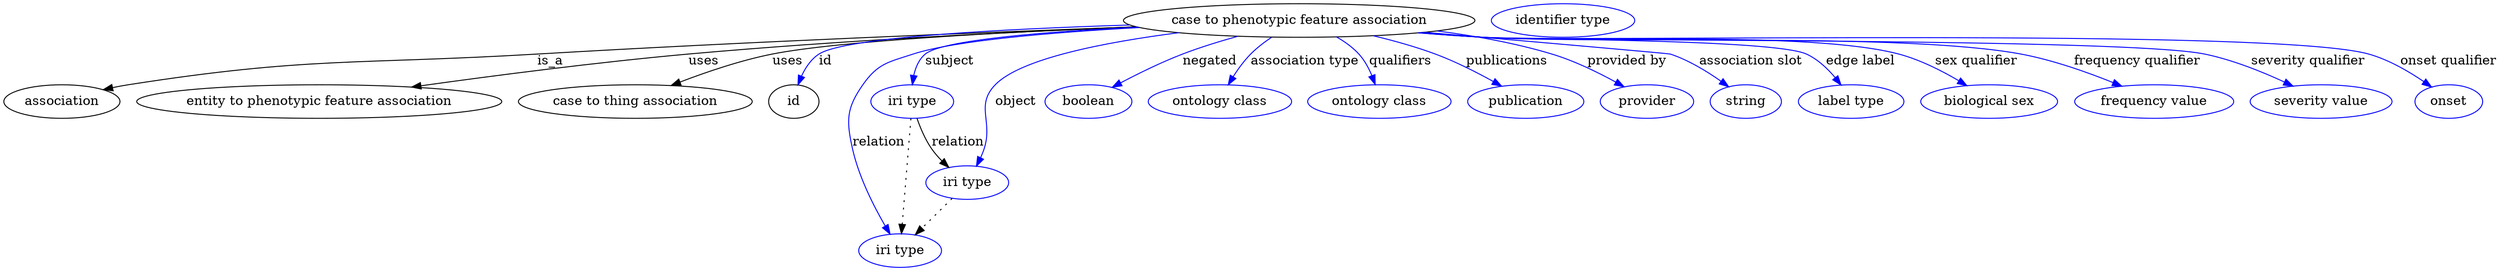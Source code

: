 digraph {
	graph [bb="0,0,2174.2,281"];
	node [label="\N"];
	"case to phenotypic feature association"	 [height=0.5,
		label="case to phenotypic feature association",
		pos="1136.4,263",
		width=4.005];
	association	 [height=0.5,
		pos="49.402,177",
		width=1.3723];
	"case to phenotypic feature association" -> association	 [label=is_a,
		lp="466.68,220",
		pos="e,85.615,189.32 999.23,257.34 861.53,251.29 643.35,240.68 454.85,227 300.62,215.81 260.13,224.83 108.4,195 104.2,194.18 99.882,193.17 \
95.574,192.06"];
	"entity to phenotypic feature association"	 [height=0.5,
		pos="266.4,177",
		width=4.1417];
	"case to phenotypic feature association" -> "entity to phenotypic feature association"	 [label=uses,
		lp="599.46,220",
		pos="e,349.24,191.99 999.3,257.41 888.03,252.05 727.24,242.46 587.29,227 510.16,218.48 423.21,204.67 359.29,193.72"];
	"case to thing association"	 [height=0.5,
		pos="529.4,177",
		width=2.6753];
	"case to phenotypic feature association" -> "case to thing association"	 [label=uses,
		lp="671.46,220",
		pos="e,564.64,193.8 999.82,257.13 882.19,251.25 721.79,241.07 659.29,227 630.05,220.42 598.65,208.48 574.05,197.91"];
	id	 [height=0.5,
		pos="670.4,177",
		width=0.75];
	"case to phenotypic feature association" -> id	 [color=blue,
		label=id,
		lp="706.85,220",
		pos="e,676.33,194.87 998.07,257.86 880.03,252.44 725.51,242.52 700.51,227 691.91,221.66 685.44,212.88 680.74,204.15",
		style=solid];
	subject	 [color=blue,
		height=0.5,
		label="iri type",
		pos="788.4,177",
		width=0.9834];
	"case to phenotypic feature association" -> subject	 [color=blue,
		label=subject,
		lp="826.23,220",
		pos="e,789.9,195.02 1005.4,255.38 920.01,249.28 821.64,239.66 805.75,227 798.9,221.55 794.75,213.23 792.23,204.93",
		style=solid];
	relation	 [color=blue,
		height=0.5,
		label="iri type",
		pos="775.4,18",
		width=0.9834];
	"case to phenotypic feature association" -> relation	 [color=blue,
		label=relation,
		lp="754.78,134",
		pos="e,765.17,35.266 1004.5,255.72 924.46,250.04 830.6,240.78 792.4,227 768.28,218.3 757.68,216.93 744.4,195 715.7,147.6 741.75,80.763 \
760.39,44.283",
		style=solid];
	object	 [color=blue,
		height=0.5,
		label="iri type",
		pos="838.4,91",
		width=0.9834];
	"case to phenotypic feature association" -> object	 [color=blue,
		label=object,
		lp="885.51,177",
		pos="e,845.89,108.77 1040.9,249.47 973.96,238.06 892.36,219.66 868.19,195 846.48,172.84 861.56,156.64 852.4,127 851.53,124.18 850.54,\
121.26 849.51,118.36",
		style=solid];
	negated	 [color=blue,
		height=0.5,
		label=boolean,
		pos="949.4,177",
		width=1.0584];
	"case to phenotypic feature association" -> negated	 [color=blue,
		label=negated,
		lp="1061.2,220",
		pos="e,972.8,191.4 1085.9,246.07 1070.6,240.48 1053.9,233.91 1038.9,227 1019.4,218.02 998.38,206.4 981.63,196.62",
		style=solid];
	"association type"	 [color=blue,
		height=0.5,
		label="ontology class",
		pos="1066.4,177",
		width=1.6931];
	"case to phenotypic feature association" -> "association type"	 [color=blue,
		label="association type",
		lp="1140.3,220",
		pos="e,1074.7,195.07 1112.5,244.89 1106.2,239.52 1099.8,233.37 1094.6,227 1088.9,220.1 1083.8,211.9 1079.5,204.17",
		style=solid];
	qualifiers	 [color=blue,
		height=0.5,
		label="ontology class",
		pos="1206.4,177",
		width=1.6931];
	"case to phenotypic feature association" -> qualifiers	 [color=blue,
		label=qualifiers,
		lp="1219.5,220",
		pos="e,1200.9,195.35 1165.2,245.18 1172.1,239.94 1179,233.77 1184.4,227 1189.6,220.42 1193.9,212.4 1197.2,204.74",
		style=solid];
	publications	 [color=blue,
		height=0.5,
		label=publication,
		pos="1335.4,177",
		width=1.3859];
	"case to phenotypic feature association" -> publications	 [color=blue,
		label=publications,
		lp="1310.6,220",
		pos="e,1311.3,192.92 1196.2,246.61 1213.7,241.12 1232.6,234.47 1249.4,227 1267.6,218.92 1286.9,207.97 1302.5,198.38",
		style=solid];
	"provided by"	 [color=blue,
		height=0.5,
		label=provider,
		pos="1443.4,177",
		width=1.1129];
	"case to phenotypic feature association" -> "provided by"	 [color=blue,
		label="provided by",
		lp="1415,220",
		pos="e,1420.1,191.93 1245.6,251.21 1279.1,245.8 1315.8,238.04 1348.4,227 1370.4,219.57 1393.4,207.57 1411.3,197.18",
		style=solid];
	"association slot"	 [color=blue,
		height=0.5,
		label=string,
		pos="1531.4,177",
		width=0.8403];
	"case to phenotypic feature association" -> "association slot"	 [color=blue,
		label="association slot",
		lp="1523.4,220",
		pos="e,1513.5,191.71 1241.6,250.62 1257.9,248.72 1274.6,246.8 1290.4,245 1362.4,236.79 1384,250.99 1452.4,227 1471.5,220.31 1490.7,208.29 \
1505.4,197.71",
		style=solid];
	"edge label"	 [color=blue,
		height=0.5,
		label="label type",
		pos="1624.4,177",
		width=1.2425];
	"case to phenotypic feature association" -> "edge label"	 [color=blue,
		label="edge label",
		lp="1621,220",
		pos="e,1610.9,194.64 1238.6,250.29 1255.9,248.37 1273.6,246.52 1290.4,245 1352.5,239.38 1513.1,251.6 1570.4,227 1583.2,221.51 1594.9,\
211.65 1604.1,202.12",
		style=solid];
	"sex qualifier"	 [color=blue,
		height=0.5,
		label="biological sex",
		pos="1746.4,177",
		width=1.652];
	"case to phenotypic feature association" -> "sex qualifier"	 [color=blue,
		label="sex qualifier",
		lp="1722.8,220",
		pos="e,1722.4,193.76 1237.8,250.18 1255.3,248.24 1273.4,246.42 1290.4,245 1370.9,238.31 1575.6,248.65 1653.4,227 1674.8,221.06 1696.7,\
209.57 1713.9,199.11",
		style=solid];
	"frequency qualifier"	 [color=blue,
		height=0.5,
		label="frequency value",
		pos="1890.4,177",
		width=1.8561];
	"case to phenotypic feature association" -> "frequency qualifier"	 [color=blue,
		label="frequency qualifier",
		lp="1862.5,220",
		pos="e,1858.4,192.83 1237.4,250.06 1255,248.12 1273.2,246.33 1290.4,245 1394.8,236.91 1658.8,248.22 1761.4,227 1791.9,220.7 1824.5,207.99 \
1849.3,196.95",
		style=solid];
	"severity qualifier"	 [color=blue,
		height=0.5,
		label="severity value",
		pos="2034.4,177",
		width=1.6517];
	"case to phenotypic feature association" -> "severity qualifier"	 [color=blue,
		label="severity qualifier",
		lp="2009.6,220",
		pos="e,2006.1,192.93 1236.5,250.01 1254.4,248.05 1273,246.27 1290.4,245 1429.9,234.87 1782.9,257.43 1919.4,227 1946.5,220.95 1975.2,208.48 \
1997.2,197.52",
		style=solid];
	"onset qualifier"	 [color=blue,
		height=0.5,
		label=onset,
		pos="2145.4,177",
		width=0.79928];
	"case to phenotypic feature association" -> "onset qualifier"	 [color=blue,
		label="onset qualifier",
		lp="2132.3,220",
		pos="e,2127.4,191.28 1236.1,249.98 1254.1,248.01 1272.8,246.23 1290.4,245 1375.8,239.03 1978.1,250.45 2060.4,227 2081.7,220.94 2103.1,\
208.28 2119.1,197.21",
		style=solid];
	association_id	 [color=blue,
		height=0.5,
		label="identifier type",
		pos="1358.4,263",
		width=1.652];
	subject -> relation	 [pos="e,776.88,36.027 786.91,158.76 784.66,131.21 780.37,78.735 777.71,46.223",
		style=dotted];
	subject -> object	 [label=relation,
		lp="831.78,134",
		pos="e,823.65,107.52 794.74,158.84 798.48,149.09 803.65,137.04 809.64,127 811.96,123.11 814.67,119.18 817.47,115.41"];
	object -> relation	 [pos="e,789.64,34.499 824.11,74.435 815.89,64.915 805.42,52.785 796.3,42.212",
		style=dotted];
}
